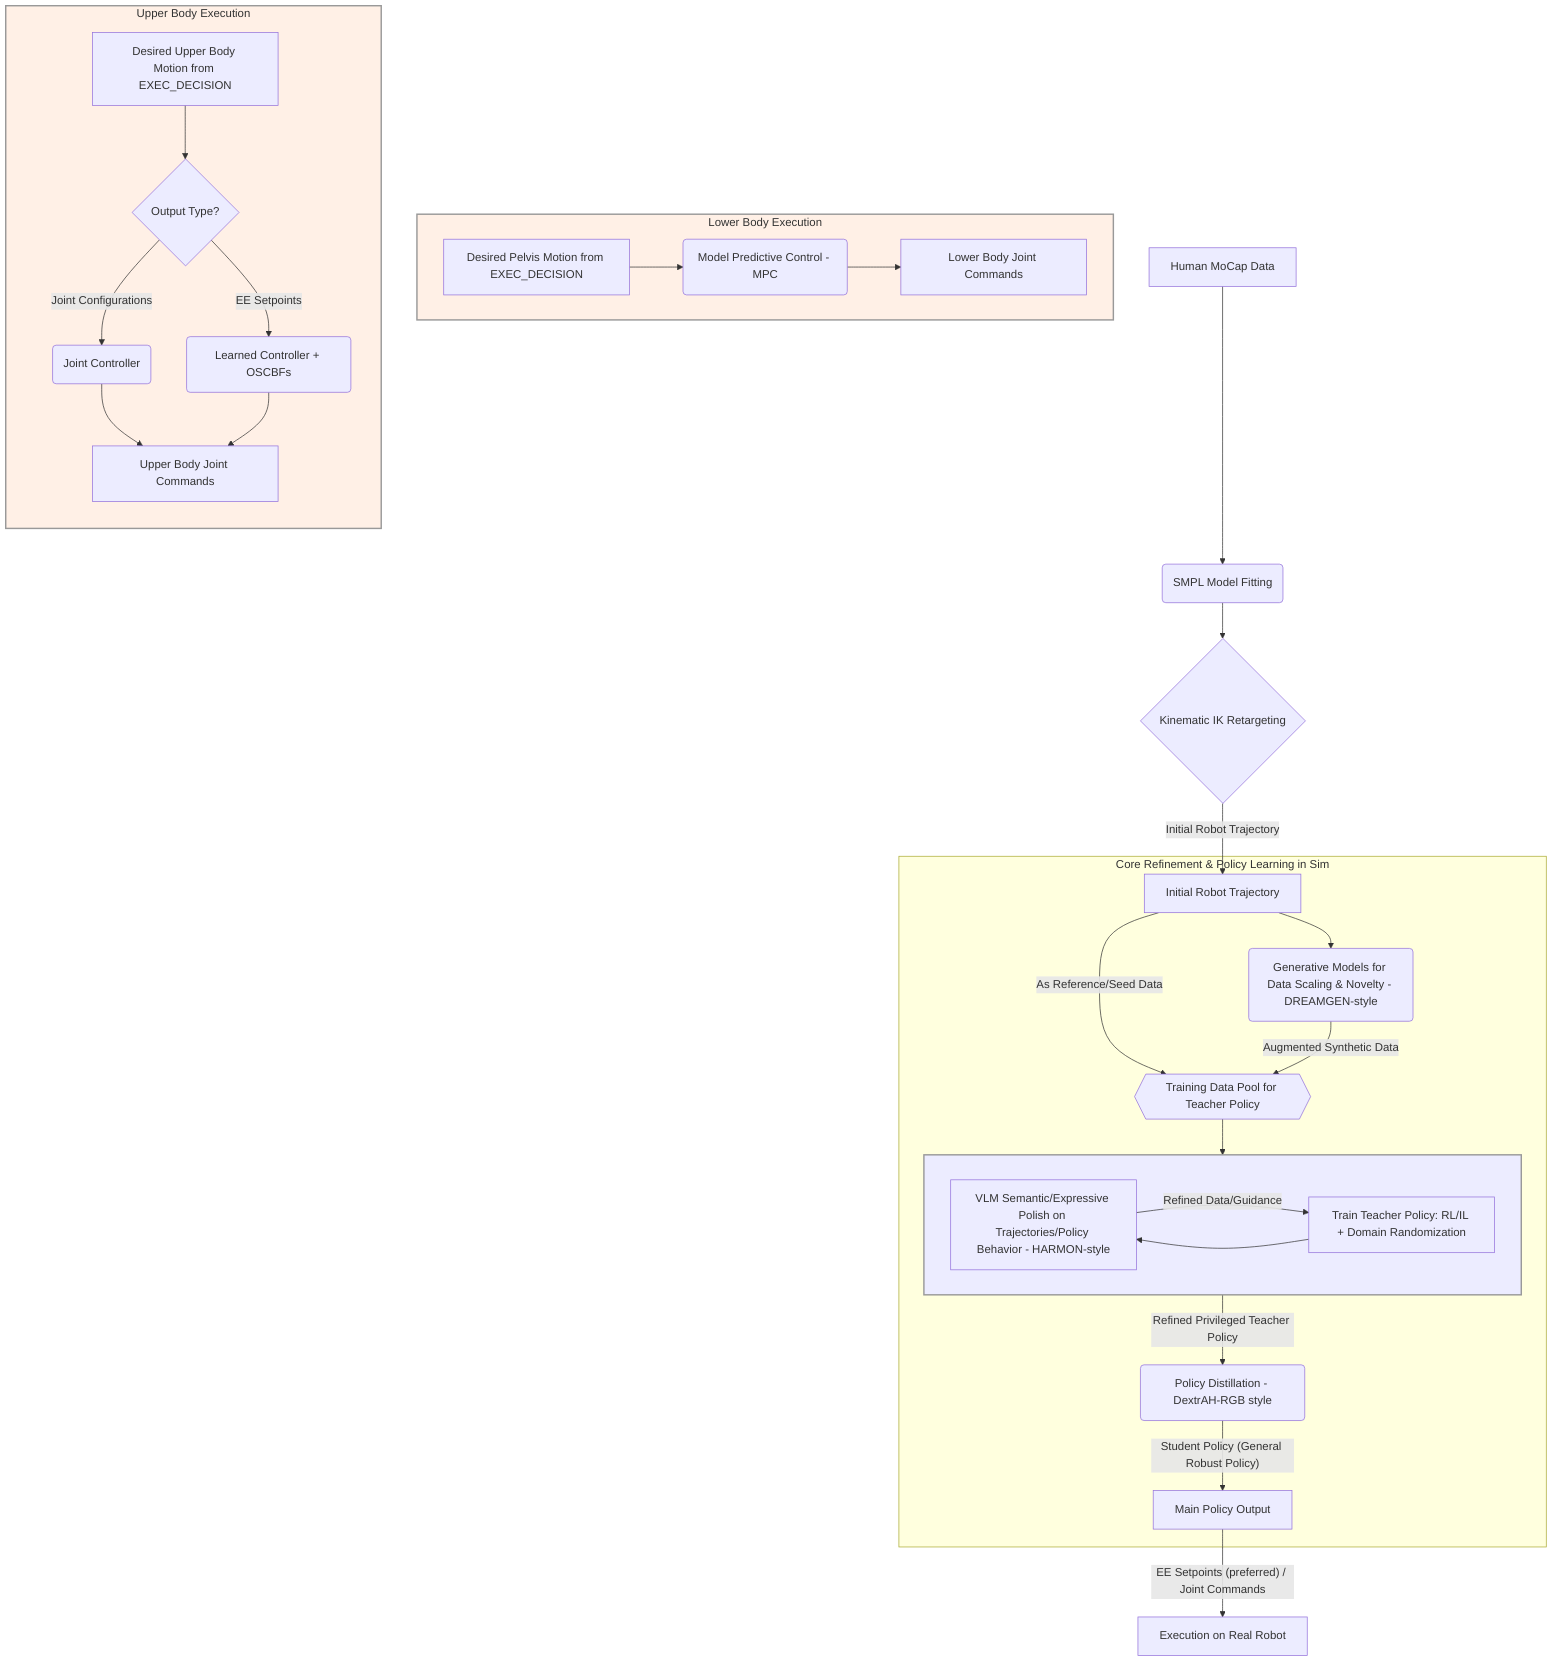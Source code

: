 ---

config:

layout: dagre

---

flowchart TD

subgraph E_Iterative_Loop[" "]

direction LR

E_VLM_Polish["VLM Semantic/Expressive Polish on Trajectories/Policy Behavior - HARMON-style"]

E_Train_Teacher["Train Teacher Policy: RL/IL + Domain Randomization"]

end

subgraph Sim_Training_Pipeline["Core Refinement & Policy Learning in Sim"]

direction TB

E_Initial_Traj_Node["Initial Robot Trajectory"]

E_DREAMGEN("Generative Models for Data Scaling & Novelty - DREAMGEN-style")


E_Training_Data_Pool{{"Training Data Pool for Teacher Policy"}}

E_Iterative_Loop

E_Distill("Policy Distillation - DextrAH-RGB style")

MAIN_POLICY_OUTPUT["Main Policy Output"]

end

subgraph F_EXEC_Lower["Lower Body Execution"]

F_EXEC_L_MPC("Model Predictive Control - MPC")

F_EXEC_L_Input["Desired Pelvis Motion from EXEC_DECISION"]

F_EXEC_L_Cmds["Lower Body Joint Commands"]

end

subgraph F_EXEC_Upper["Upper Body Execution"]

direction TB

F_EXEC_U_Decision{"Output Type?"}

F_EXEC_U_Input["Desired Upper Body Motion from EXEC_DECISION"]

F_EXEC_U_JC("Joint Controller")

F_EXEC_U_Cmds["Upper Body Joint Commands"]

F_EXEC_U_EESC("Learned Controller + OSCBFs")

end

A["Human MoCap Data"] --> B("SMPL Model Fitting")

B --> C{"Kinematic IK Retargeting"}

C -- Initial Robot Trajectory --> E_Initial_Traj_Node

E_Initial_Traj_Node --> E_DREAMGEN

E_Initial_Traj_Node -- As Reference/Seed Data --> E_Training_Data_Pool

E_DREAMGEN -- Augmented Synthetic Data --> E_Training_Data_Pool

E_Training_Data_Pool --> E_Iterative_Loop

E_Train_Teacher --> E_VLM_Polish

E_VLM_Polish -- Refined Data/Guidance --> E_Train_Teacher

E_Iterative_Loop -- Refined Privileged Teacher Policy --> E_Distill

E_Distill -- Student Policy (General Robust Policy) --> MAIN_POLICY_OUTPUT

MAIN_POLICY_OUTPUT -- EE Setpoints (preferred) / Joint Commands --> F_EXEC["Execution on Real Robot"]

F_EXEC_L_Input --> F_EXEC_L_MPC

F_EXEC_L_MPC --> F_EXEC_L_Cmds

F_EXEC_U_Input --> F_EXEC_U_Decision

F_EXEC_U_Decision -- Joint Configurations --> F_EXEC_U_JC

F_EXEC_U_JC --> F_EXEC_U_Cmds

F_EXEC_U_Decision -- EE Setpoints --> F_EXEC_U_EESC

F_EXEC_U_EESC --> F_EXEC_U_Cmds

style E_Iterative_Loop fill:#ececff,stroke:#999,stroke-width:2px

style F_EXEC_Lower fill:#fff0e6,stroke:#999,stroke-width:2px

style F_EXEC_Upper fill:#fff0e6,stroke:#999,stroke-width:2px